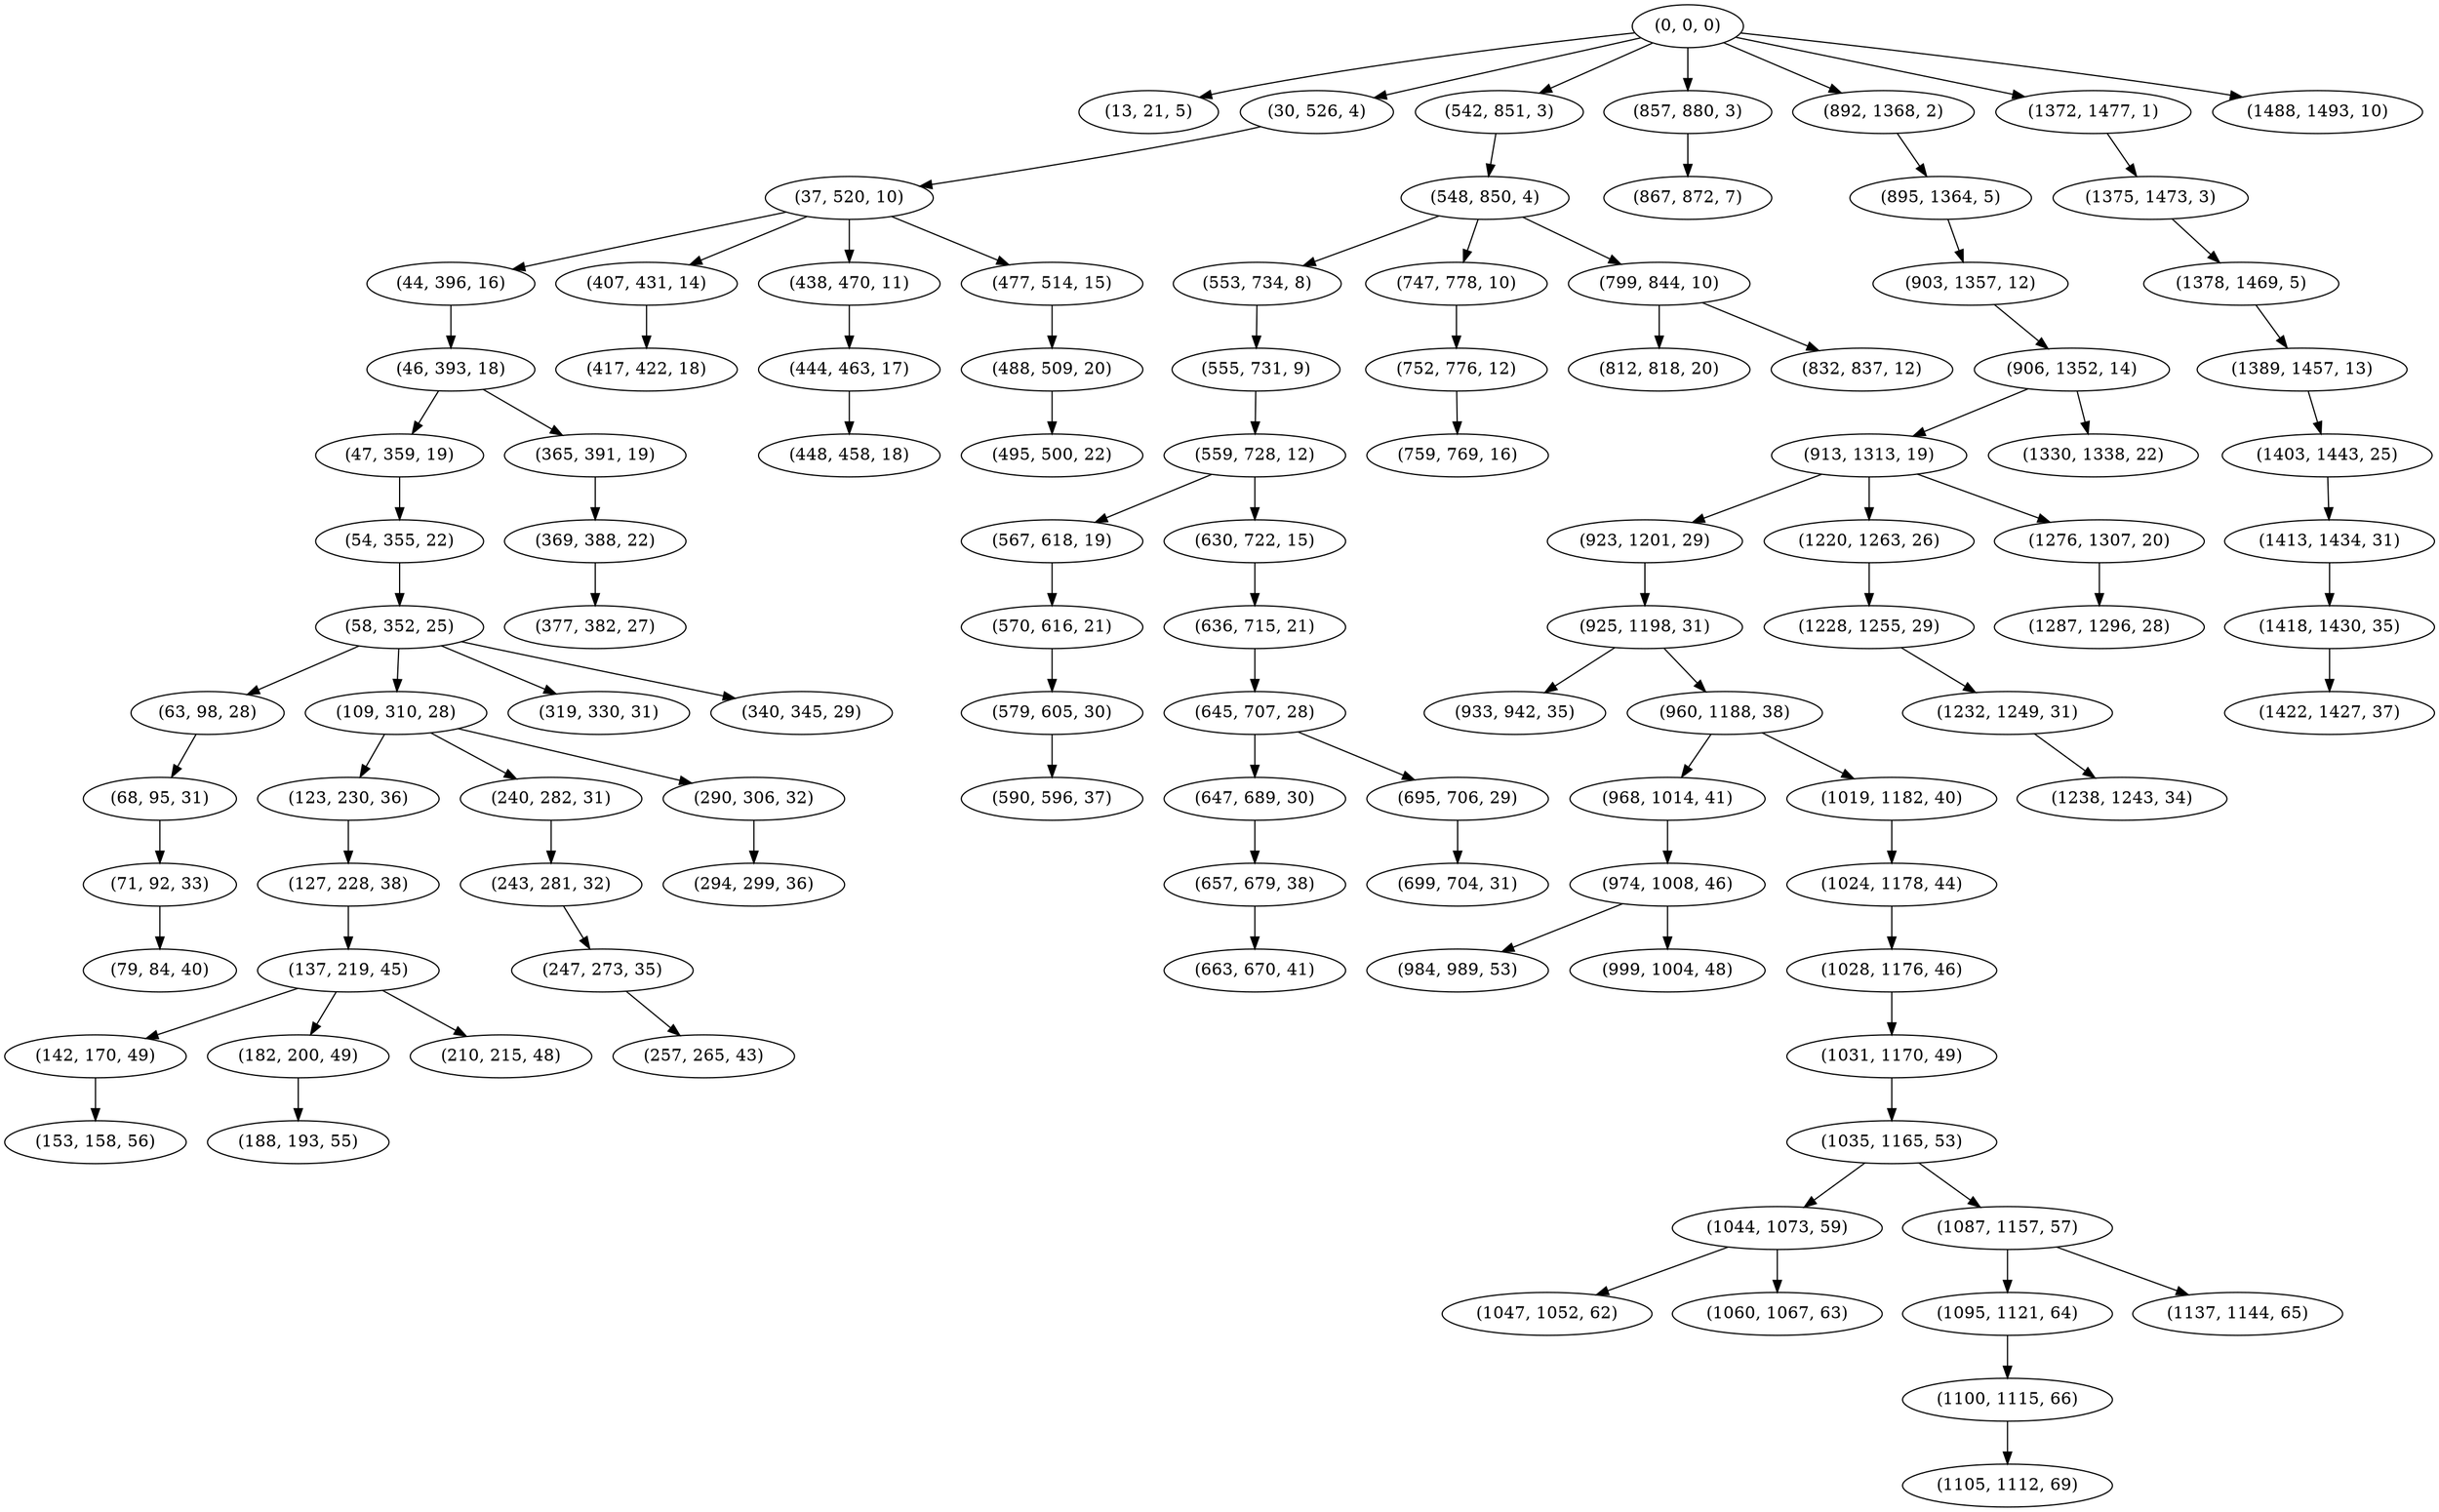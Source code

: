 digraph tree {
    "(0, 0, 0)";
    "(13, 21, 5)";
    "(30, 526, 4)";
    "(37, 520, 10)";
    "(44, 396, 16)";
    "(46, 393, 18)";
    "(47, 359, 19)";
    "(54, 355, 22)";
    "(58, 352, 25)";
    "(63, 98, 28)";
    "(68, 95, 31)";
    "(71, 92, 33)";
    "(79, 84, 40)";
    "(109, 310, 28)";
    "(123, 230, 36)";
    "(127, 228, 38)";
    "(137, 219, 45)";
    "(142, 170, 49)";
    "(153, 158, 56)";
    "(182, 200, 49)";
    "(188, 193, 55)";
    "(210, 215, 48)";
    "(240, 282, 31)";
    "(243, 281, 32)";
    "(247, 273, 35)";
    "(257, 265, 43)";
    "(290, 306, 32)";
    "(294, 299, 36)";
    "(319, 330, 31)";
    "(340, 345, 29)";
    "(365, 391, 19)";
    "(369, 388, 22)";
    "(377, 382, 27)";
    "(407, 431, 14)";
    "(417, 422, 18)";
    "(438, 470, 11)";
    "(444, 463, 17)";
    "(448, 458, 18)";
    "(477, 514, 15)";
    "(488, 509, 20)";
    "(495, 500, 22)";
    "(542, 851, 3)";
    "(548, 850, 4)";
    "(553, 734, 8)";
    "(555, 731, 9)";
    "(559, 728, 12)";
    "(567, 618, 19)";
    "(570, 616, 21)";
    "(579, 605, 30)";
    "(590, 596, 37)";
    "(630, 722, 15)";
    "(636, 715, 21)";
    "(645, 707, 28)";
    "(647, 689, 30)";
    "(657, 679, 38)";
    "(663, 670, 41)";
    "(695, 706, 29)";
    "(699, 704, 31)";
    "(747, 778, 10)";
    "(752, 776, 12)";
    "(759, 769, 16)";
    "(799, 844, 10)";
    "(812, 818, 20)";
    "(832, 837, 12)";
    "(857, 880, 3)";
    "(867, 872, 7)";
    "(892, 1368, 2)";
    "(895, 1364, 5)";
    "(903, 1357, 12)";
    "(906, 1352, 14)";
    "(913, 1313, 19)";
    "(923, 1201, 29)";
    "(925, 1198, 31)";
    "(933, 942, 35)";
    "(960, 1188, 38)";
    "(968, 1014, 41)";
    "(974, 1008, 46)";
    "(984, 989, 53)";
    "(999, 1004, 48)";
    "(1019, 1182, 40)";
    "(1024, 1178, 44)";
    "(1028, 1176, 46)";
    "(1031, 1170, 49)";
    "(1035, 1165, 53)";
    "(1044, 1073, 59)";
    "(1047, 1052, 62)";
    "(1060, 1067, 63)";
    "(1087, 1157, 57)";
    "(1095, 1121, 64)";
    "(1100, 1115, 66)";
    "(1105, 1112, 69)";
    "(1137, 1144, 65)";
    "(1220, 1263, 26)";
    "(1228, 1255, 29)";
    "(1232, 1249, 31)";
    "(1238, 1243, 34)";
    "(1276, 1307, 20)";
    "(1287, 1296, 28)";
    "(1330, 1338, 22)";
    "(1372, 1477, 1)";
    "(1375, 1473, 3)";
    "(1378, 1469, 5)";
    "(1389, 1457, 13)";
    "(1403, 1443, 25)";
    "(1413, 1434, 31)";
    "(1418, 1430, 35)";
    "(1422, 1427, 37)";
    "(1488, 1493, 10)";
    "(0, 0, 0)" -> "(13, 21, 5)";
    "(0, 0, 0)" -> "(30, 526, 4)";
    "(0, 0, 0)" -> "(542, 851, 3)";
    "(0, 0, 0)" -> "(857, 880, 3)";
    "(0, 0, 0)" -> "(892, 1368, 2)";
    "(0, 0, 0)" -> "(1372, 1477, 1)";
    "(0, 0, 0)" -> "(1488, 1493, 10)";
    "(30, 526, 4)" -> "(37, 520, 10)";
    "(37, 520, 10)" -> "(44, 396, 16)";
    "(37, 520, 10)" -> "(407, 431, 14)";
    "(37, 520, 10)" -> "(438, 470, 11)";
    "(37, 520, 10)" -> "(477, 514, 15)";
    "(44, 396, 16)" -> "(46, 393, 18)";
    "(46, 393, 18)" -> "(47, 359, 19)";
    "(46, 393, 18)" -> "(365, 391, 19)";
    "(47, 359, 19)" -> "(54, 355, 22)";
    "(54, 355, 22)" -> "(58, 352, 25)";
    "(58, 352, 25)" -> "(63, 98, 28)";
    "(58, 352, 25)" -> "(109, 310, 28)";
    "(58, 352, 25)" -> "(319, 330, 31)";
    "(58, 352, 25)" -> "(340, 345, 29)";
    "(63, 98, 28)" -> "(68, 95, 31)";
    "(68, 95, 31)" -> "(71, 92, 33)";
    "(71, 92, 33)" -> "(79, 84, 40)";
    "(109, 310, 28)" -> "(123, 230, 36)";
    "(109, 310, 28)" -> "(240, 282, 31)";
    "(109, 310, 28)" -> "(290, 306, 32)";
    "(123, 230, 36)" -> "(127, 228, 38)";
    "(127, 228, 38)" -> "(137, 219, 45)";
    "(137, 219, 45)" -> "(142, 170, 49)";
    "(137, 219, 45)" -> "(182, 200, 49)";
    "(137, 219, 45)" -> "(210, 215, 48)";
    "(142, 170, 49)" -> "(153, 158, 56)";
    "(182, 200, 49)" -> "(188, 193, 55)";
    "(240, 282, 31)" -> "(243, 281, 32)";
    "(243, 281, 32)" -> "(247, 273, 35)";
    "(247, 273, 35)" -> "(257, 265, 43)";
    "(290, 306, 32)" -> "(294, 299, 36)";
    "(365, 391, 19)" -> "(369, 388, 22)";
    "(369, 388, 22)" -> "(377, 382, 27)";
    "(407, 431, 14)" -> "(417, 422, 18)";
    "(438, 470, 11)" -> "(444, 463, 17)";
    "(444, 463, 17)" -> "(448, 458, 18)";
    "(477, 514, 15)" -> "(488, 509, 20)";
    "(488, 509, 20)" -> "(495, 500, 22)";
    "(542, 851, 3)" -> "(548, 850, 4)";
    "(548, 850, 4)" -> "(553, 734, 8)";
    "(548, 850, 4)" -> "(747, 778, 10)";
    "(548, 850, 4)" -> "(799, 844, 10)";
    "(553, 734, 8)" -> "(555, 731, 9)";
    "(555, 731, 9)" -> "(559, 728, 12)";
    "(559, 728, 12)" -> "(567, 618, 19)";
    "(559, 728, 12)" -> "(630, 722, 15)";
    "(567, 618, 19)" -> "(570, 616, 21)";
    "(570, 616, 21)" -> "(579, 605, 30)";
    "(579, 605, 30)" -> "(590, 596, 37)";
    "(630, 722, 15)" -> "(636, 715, 21)";
    "(636, 715, 21)" -> "(645, 707, 28)";
    "(645, 707, 28)" -> "(647, 689, 30)";
    "(645, 707, 28)" -> "(695, 706, 29)";
    "(647, 689, 30)" -> "(657, 679, 38)";
    "(657, 679, 38)" -> "(663, 670, 41)";
    "(695, 706, 29)" -> "(699, 704, 31)";
    "(747, 778, 10)" -> "(752, 776, 12)";
    "(752, 776, 12)" -> "(759, 769, 16)";
    "(799, 844, 10)" -> "(812, 818, 20)";
    "(799, 844, 10)" -> "(832, 837, 12)";
    "(857, 880, 3)" -> "(867, 872, 7)";
    "(892, 1368, 2)" -> "(895, 1364, 5)";
    "(895, 1364, 5)" -> "(903, 1357, 12)";
    "(903, 1357, 12)" -> "(906, 1352, 14)";
    "(906, 1352, 14)" -> "(913, 1313, 19)";
    "(906, 1352, 14)" -> "(1330, 1338, 22)";
    "(913, 1313, 19)" -> "(923, 1201, 29)";
    "(913, 1313, 19)" -> "(1220, 1263, 26)";
    "(913, 1313, 19)" -> "(1276, 1307, 20)";
    "(923, 1201, 29)" -> "(925, 1198, 31)";
    "(925, 1198, 31)" -> "(933, 942, 35)";
    "(925, 1198, 31)" -> "(960, 1188, 38)";
    "(960, 1188, 38)" -> "(968, 1014, 41)";
    "(960, 1188, 38)" -> "(1019, 1182, 40)";
    "(968, 1014, 41)" -> "(974, 1008, 46)";
    "(974, 1008, 46)" -> "(984, 989, 53)";
    "(974, 1008, 46)" -> "(999, 1004, 48)";
    "(1019, 1182, 40)" -> "(1024, 1178, 44)";
    "(1024, 1178, 44)" -> "(1028, 1176, 46)";
    "(1028, 1176, 46)" -> "(1031, 1170, 49)";
    "(1031, 1170, 49)" -> "(1035, 1165, 53)";
    "(1035, 1165, 53)" -> "(1044, 1073, 59)";
    "(1035, 1165, 53)" -> "(1087, 1157, 57)";
    "(1044, 1073, 59)" -> "(1047, 1052, 62)";
    "(1044, 1073, 59)" -> "(1060, 1067, 63)";
    "(1087, 1157, 57)" -> "(1095, 1121, 64)";
    "(1087, 1157, 57)" -> "(1137, 1144, 65)";
    "(1095, 1121, 64)" -> "(1100, 1115, 66)";
    "(1100, 1115, 66)" -> "(1105, 1112, 69)";
    "(1220, 1263, 26)" -> "(1228, 1255, 29)";
    "(1228, 1255, 29)" -> "(1232, 1249, 31)";
    "(1232, 1249, 31)" -> "(1238, 1243, 34)";
    "(1276, 1307, 20)" -> "(1287, 1296, 28)";
    "(1372, 1477, 1)" -> "(1375, 1473, 3)";
    "(1375, 1473, 3)" -> "(1378, 1469, 5)";
    "(1378, 1469, 5)" -> "(1389, 1457, 13)";
    "(1389, 1457, 13)" -> "(1403, 1443, 25)";
    "(1403, 1443, 25)" -> "(1413, 1434, 31)";
    "(1413, 1434, 31)" -> "(1418, 1430, 35)";
    "(1418, 1430, 35)" -> "(1422, 1427, 37)";
}
